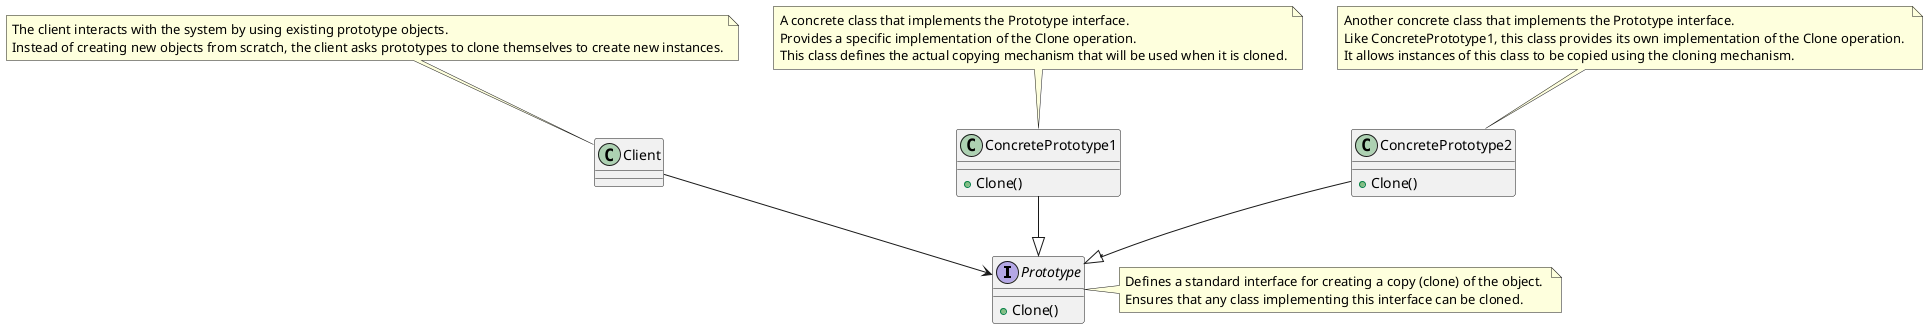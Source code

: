@startuml prototype


interface Prototype {
    + Clone()
}



class Client {

}



class ConcretePrototype1 {
    + Clone()
}



class ConcretePrototype2 {
    + Clone()
}

note right of Prototype : Defines a standard interface for creating a copy (clone) of the object. \nEnsures that any class implementing this interface can be cloned.
note top of Client : The client interacts with the system by using existing prototype objects. \nInstead of creating new objects from scratch, the client asks prototypes to clone themselves to create new instances.
note top of ConcretePrototype1 : A concrete class that implements the Prototype interface. \nProvides a specific implementation of the Clone operation. \nThis class defines the actual copying mechanism that will be used when it is cloned. 
note top of ConcretePrototype2 : Another concrete class that implements the Prototype interface. \nLike ConcretePrototype1, this class provides its own implementation of the Clone operation. \nIt allows instances of this class to be copied using the cloning mechanism. 

Client --> Prototype
ConcretePrototype1 --|> Prototype
ConcretePrototype2 --|> Prototype

@enduml